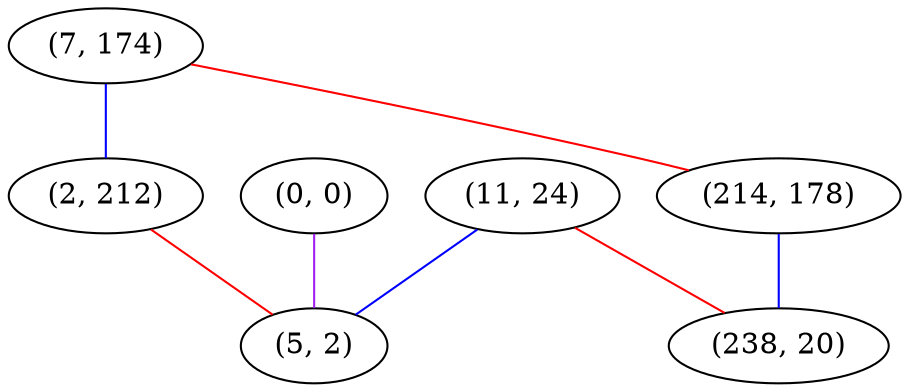 graph "" {
"(7, 174)";
"(0, 0)";
"(2, 212)";
"(214, 178)";
"(11, 24)";
"(238, 20)";
"(5, 2)";
"(7, 174)" -- "(214, 178)"  [color=red, key=0, weight=1];
"(7, 174)" -- "(2, 212)"  [color=blue, key=0, weight=3];
"(0, 0)" -- "(5, 2)"  [color=purple, key=0, weight=4];
"(2, 212)" -- "(5, 2)"  [color=red, key=0, weight=1];
"(214, 178)" -- "(238, 20)"  [color=blue, key=0, weight=3];
"(11, 24)" -- "(238, 20)"  [color=red, key=0, weight=1];
"(11, 24)" -- "(5, 2)"  [color=blue, key=0, weight=3];
}

